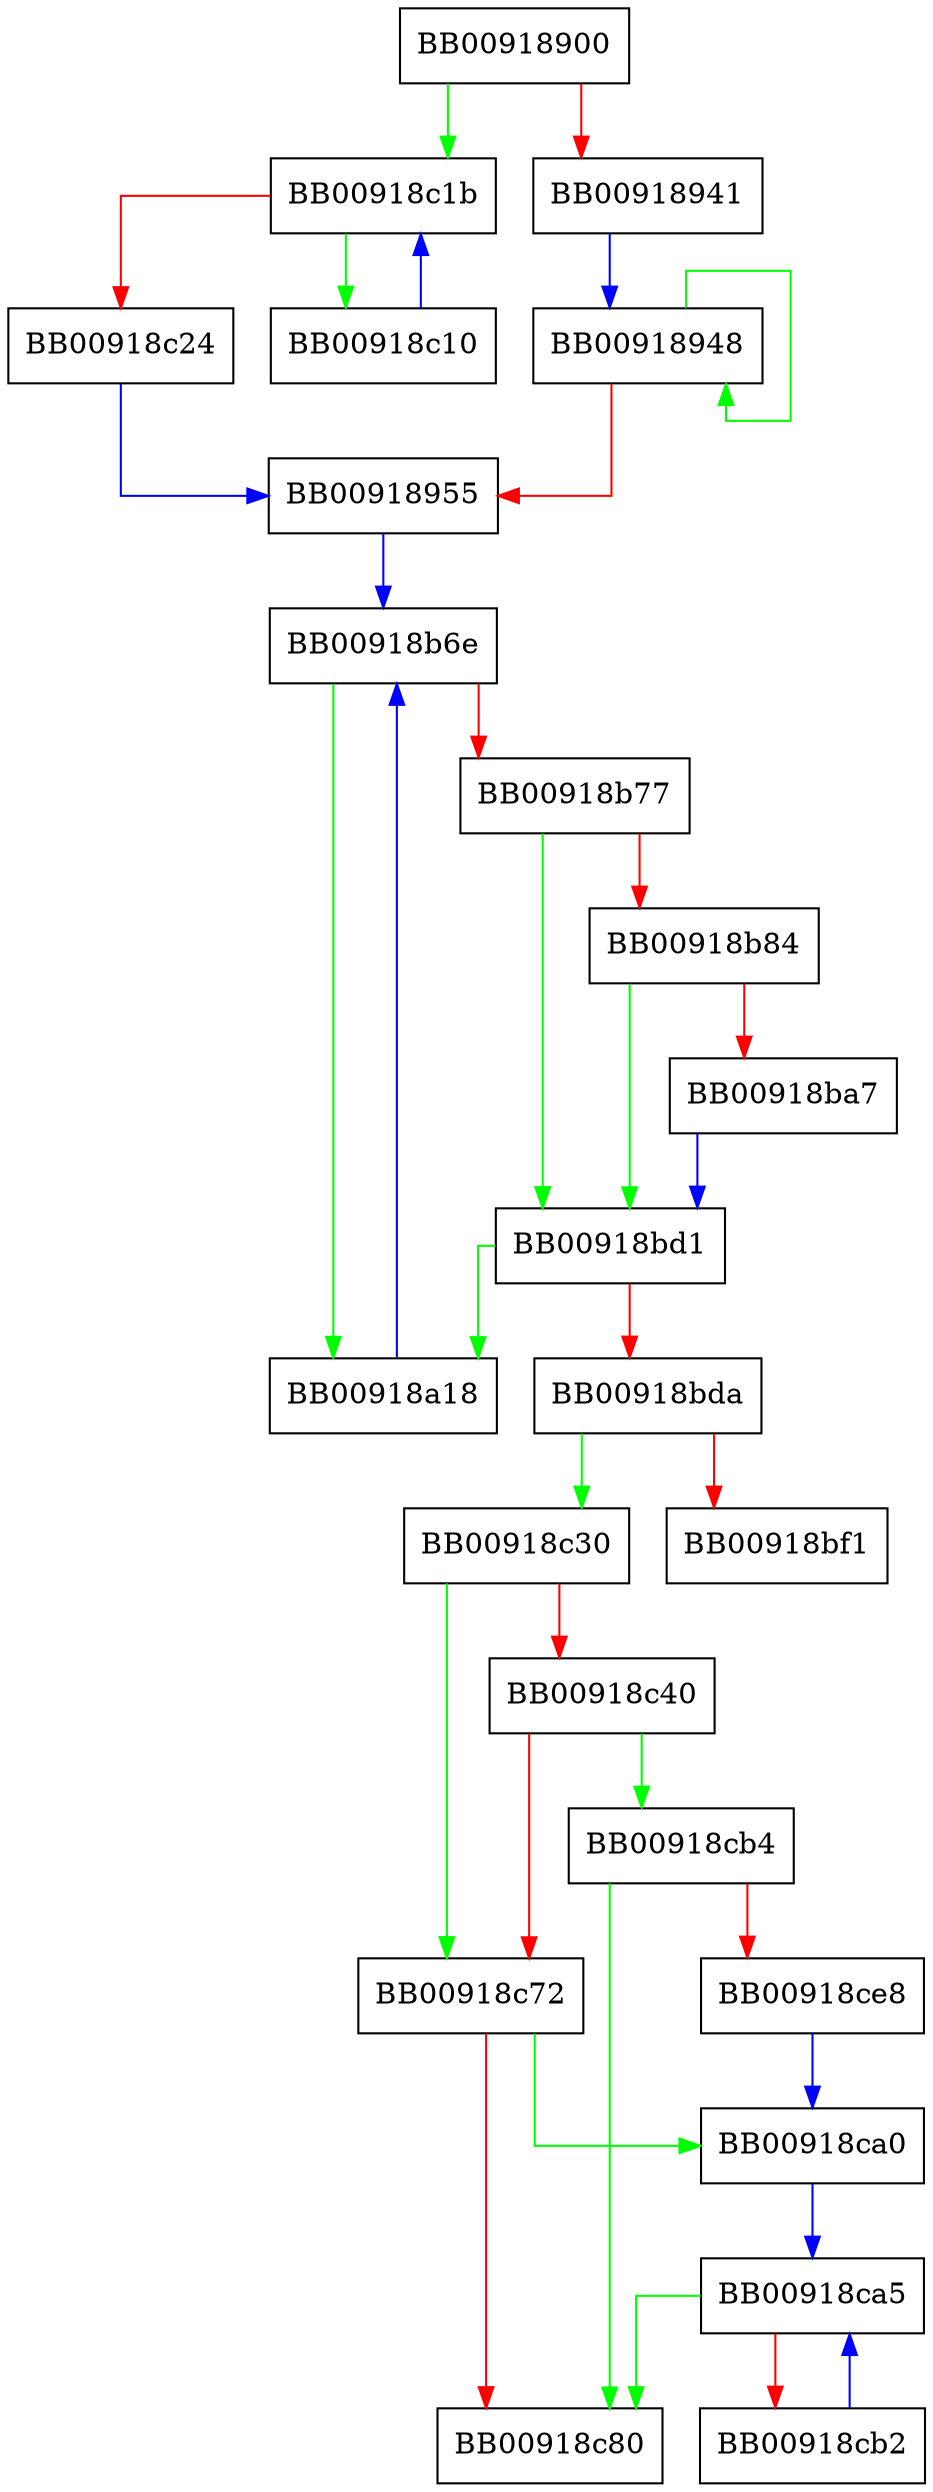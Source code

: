 digraph __offtime {
  node [shape="box"];
  graph [splines=ortho];
  BB00918900 -> BB00918c1b [color="green"];
  BB00918900 -> BB00918941 [color="red"];
  BB00918941 -> BB00918948 [color="blue"];
  BB00918948 -> BB00918948 [color="green"];
  BB00918948 -> BB00918955 [color="red"];
  BB00918955 -> BB00918b6e [color="blue"];
  BB00918a18 -> BB00918b6e [color="blue"];
  BB00918b6e -> BB00918a18 [color="green"];
  BB00918b6e -> BB00918b77 [color="red"];
  BB00918b77 -> BB00918bd1 [color="green"];
  BB00918b77 -> BB00918b84 [color="red"];
  BB00918b84 -> BB00918bd1 [color="green"];
  BB00918b84 -> BB00918ba7 [color="red"];
  BB00918ba7 -> BB00918bd1 [color="blue"];
  BB00918bd1 -> BB00918a18 [color="green"];
  BB00918bd1 -> BB00918bda [color="red"];
  BB00918bda -> BB00918c30 [color="green"];
  BB00918bda -> BB00918bf1 [color="red"];
  BB00918c10 -> BB00918c1b [color="blue"];
  BB00918c1b -> BB00918c10 [color="green"];
  BB00918c1b -> BB00918c24 [color="red"];
  BB00918c24 -> BB00918955 [color="blue"];
  BB00918c30 -> BB00918c72 [color="green"];
  BB00918c30 -> BB00918c40 [color="red"];
  BB00918c40 -> BB00918cb4 [color="green"];
  BB00918c40 -> BB00918c72 [color="red"];
  BB00918c72 -> BB00918ca0 [color="green"];
  BB00918c72 -> BB00918c80 [color="red"];
  BB00918ca0 -> BB00918ca5 [color="blue"];
  BB00918ca5 -> BB00918c80 [color="green"];
  BB00918ca5 -> BB00918cb2 [color="red"];
  BB00918cb2 -> BB00918ca5 [color="blue"];
  BB00918cb4 -> BB00918c80 [color="green"];
  BB00918cb4 -> BB00918ce8 [color="red"];
  BB00918ce8 -> BB00918ca0 [color="blue"];
}
